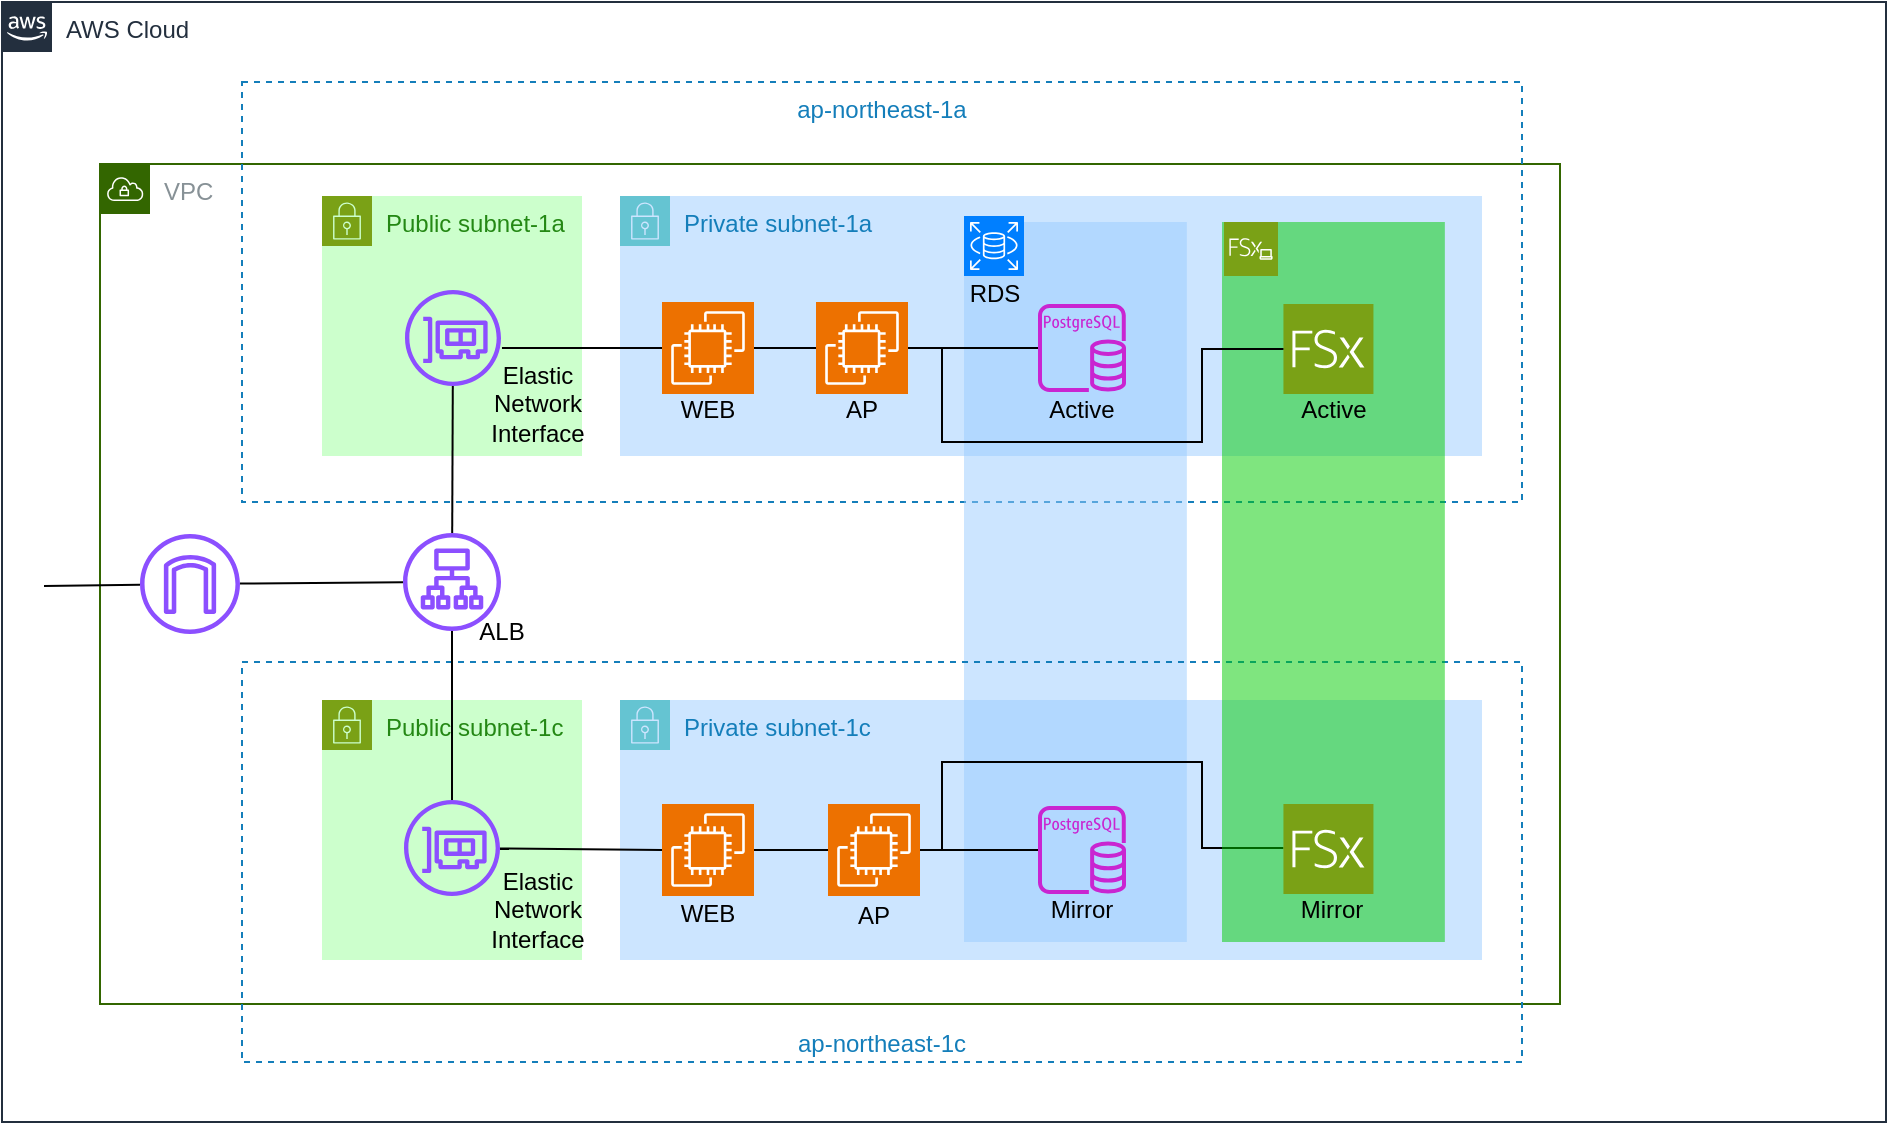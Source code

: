<mxfile version="24.7.17">
  <diagram name="ページ1" id="CurkHe3l2MO2rF6_3hxU">
    <mxGraphModel dx="734" dy="1568" grid="1" gridSize="10" guides="1" tooltips="1" connect="1" arrows="1" fold="1" page="1" pageScale="1" pageWidth="827" pageHeight="1169" math="0" shadow="0">
      <root>
        <mxCell id="0" />
        <mxCell id="1" parent="0" />
        <mxCell id="ERc8KlYLKag8S-tgoUKt-1" value="AWS Cloud" style="points=[[0,0],[0.25,0],[0.5,0],[0.75,0],[1,0],[1,0.25],[1,0.5],[1,0.75],[1,1],[0.75,1],[0.5,1],[0.25,1],[0,1],[0,0.75],[0,0.5],[0,0.25]];outlineConnect=0;gradientColor=none;html=1;whiteSpace=wrap;fontSize=12;fontStyle=0;container=1;pointerEvents=0;collapsible=0;recursiveResize=0;shape=mxgraph.aws4.group;grIcon=mxgraph.aws4.group_aws_cloud_alt;strokeColor=#232F3E;fillColor=none;verticalAlign=top;align=left;spacingLeft=30;fontColor=#232F3E;dashed=0;" vertex="1" parent="1">
          <mxGeometry y="-20" width="942" height="560" as="geometry" />
        </mxCell>
        <mxCell id="ERc8KlYLKag8S-tgoUKt-33" value="VPC" style="sketch=0;outlineConnect=0;gradientColor=none;html=1;whiteSpace=wrap;fontSize=12;fontStyle=0;shape=mxgraph.aws4.group;grIcon=mxgraph.aws4.group_vpc;strokeColor=#336600;fillColor=none;verticalAlign=top;align=left;spacingLeft=30;fontColor=#879196;dashed=0;" vertex="1" parent="ERc8KlYLKag8S-tgoUKt-1">
          <mxGeometry x="49" y="81" width="730" height="420" as="geometry" />
        </mxCell>
        <mxCell id="ERc8KlYLKag8S-tgoUKt-4" value="ap-northeast-1a" style="fillColor=none;strokeColor=#147EBA;dashed=1;verticalAlign=top;fontStyle=0;fontColor=#147EBA;whiteSpace=wrap;html=1;" vertex="1" parent="ERc8KlYLKag8S-tgoUKt-1">
          <mxGeometry x="120" y="40" width="640" height="210" as="geometry" />
        </mxCell>
        <mxCell id="ERc8KlYLKag8S-tgoUKt-2" value="Public subnet-1a" style="points=[[0,0],[0.25,0],[0.5,0],[0.75,0],[1,0],[1,0.25],[1,0.5],[1,0.75],[1,1],[0.75,1],[0.5,1],[0.25,1],[0,1],[0,0.75],[0,0.5],[0,0.25]];outlineConnect=0;gradientColor=none;html=1;whiteSpace=wrap;fontSize=12;fontStyle=0;container=1;pointerEvents=0;collapsible=0;recursiveResize=0;shape=mxgraph.aws4.group;grIcon=mxgraph.aws4.group_security_group;grStroke=0;strokeColor=#7AA116;fillColor=#CCFFCC;verticalAlign=top;align=left;spacingLeft=30;fontColor=#248814;dashed=0;" vertex="1" parent="ERc8KlYLKag8S-tgoUKt-1">
          <mxGeometry x="160" y="97" width="130" height="130" as="geometry" />
        </mxCell>
        <mxCell id="ERc8KlYLKag8S-tgoUKt-10" value="" style="sketch=0;outlineConnect=0;fontColor=#232F3E;gradientColor=none;fillColor=#8C4FFF;strokeColor=none;dashed=0;verticalLabelPosition=bottom;verticalAlign=top;align=center;html=1;fontSize=12;fontStyle=0;aspect=fixed;pointerEvents=1;shape=mxgraph.aws4.elastic_network_interface;" vertex="1" parent="ERc8KlYLKag8S-tgoUKt-2">
          <mxGeometry x="41.5" y="47" width="48" height="48" as="geometry" />
        </mxCell>
        <mxCell id="ERc8KlYLKag8S-tgoUKt-7" value="Private subnet-1a" style="points=[[0,0],[0.25,0],[0.5,0],[0.75,0],[1,0],[1,0.25],[1,0.5],[1,0.75],[1,1],[0.75,1],[0.5,1],[0.25,1],[0,1],[0,0.75],[0,0.5],[0,0.25]];outlineConnect=0;gradientColor=none;html=1;whiteSpace=wrap;fontSize=12;fontStyle=0;container=1;pointerEvents=0;collapsible=0;recursiveResize=0;shape=mxgraph.aws4.group;grIcon=mxgraph.aws4.group_security_group;grStroke=0;strokeColor=#00A4A6;fillColor=#99CCFF;verticalAlign=top;align=left;spacingLeft=30;fontColor=#147EBA;dashed=0;opacity=50;" vertex="1" parent="ERc8KlYLKag8S-tgoUKt-1">
          <mxGeometry x="309" y="97" width="431" height="130" as="geometry" />
        </mxCell>
        <mxCell id="ERc8KlYLKag8S-tgoUKt-26" value="" style="sketch=0;points=[[0,0,0],[0.25,0,0],[0.5,0,0],[0.75,0,0],[1,0,0],[0,1,0],[0.25,1,0],[0.5,1,0],[0.75,1,0],[1,1,0],[0,0.25,0],[0,0.5,0],[0,0.75,0],[1,0.25,0],[1,0.5,0],[1,0.75,0]];outlineConnect=0;fontColor=#232F3E;fillColor=#ED7100;strokeColor=#ffffff;dashed=0;verticalLabelPosition=bottom;verticalAlign=top;align=center;html=1;fontSize=12;fontStyle=0;aspect=fixed;shape=mxgraph.aws4.resourceIcon;resIcon=mxgraph.aws4.ec2;" vertex="1" parent="ERc8KlYLKag8S-tgoUKt-7">
          <mxGeometry x="21" y="53" width="46" height="46" as="geometry" />
        </mxCell>
        <mxCell id="ERc8KlYLKag8S-tgoUKt-27" value="" style="sketch=0;points=[[0,0,0],[0.25,0,0],[0.5,0,0],[0.75,0,0],[1,0,0],[0,1,0],[0.25,1,0],[0.5,1,0],[0.75,1,0],[1,1,0],[0,0.25,0],[0,0.5,0],[0,0.75,0],[1,0.25,0],[1,0.5,0],[1,0.75,0]];outlineConnect=0;fontColor=#232F3E;fillColor=#ED7100;strokeColor=#ffffff;dashed=0;verticalLabelPosition=bottom;verticalAlign=top;align=center;html=1;fontSize=12;fontStyle=0;aspect=fixed;shape=mxgraph.aws4.resourceIcon;resIcon=mxgraph.aws4.ec2;" vertex="1" parent="ERc8KlYLKag8S-tgoUKt-7">
          <mxGeometry x="98" y="53" width="46" height="46" as="geometry" />
        </mxCell>
        <mxCell id="ERc8KlYLKag8S-tgoUKt-45" value="WEB" style="text;html=1;align=center;verticalAlign=middle;whiteSpace=wrap;rounded=0;" vertex="1" parent="ERc8KlYLKag8S-tgoUKt-7">
          <mxGeometry x="14" y="92" width="60" height="30" as="geometry" />
        </mxCell>
        <mxCell id="ERc8KlYLKag8S-tgoUKt-46" value="AP" style="text;html=1;align=center;verticalAlign=middle;whiteSpace=wrap;rounded=0;" vertex="1" parent="ERc8KlYLKag8S-tgoUKt-7">
          <mxGeometry x="91" y="92" width="60" height="30" as="geometry" />
        </mxCell>
        <mxCell id="ERc8KlYLKag8S-tgoUKt-64" value="" style="endArrow=none;html=1;rounded=0;exitX=0;exitY=0.5;exitDx=0;exitDy=0;entryX=1;entryY=0.5;entryDx=0;entryDy=0;entryPerimeter=0;exitPerimeter=0;" edge="1" parent="ERc8KlYLKag8S-tgoUKt-7" source="ERc8KlYLKag8S-tgoUKt-27" target="ERc8KlYLKag8S-tgoUKt-26">
          <mxGeometry width="50" height="50" relative="1" as="geometry">
            <mxPoint x="133.0" y="163" as="sourcePoint" />
            <mxPoint x="101.0" y="179" as="targetPoint" />
          </mxGeometry>
        </mxCell>
        <mxCell id="ERc8KlYLKag8S-tgoUKt-9" value="" style="sketch=0;outlineConnect=0;fontColor=#232F3E;gradientColor=none;fillColor=#8C4FFF;strokeColor=none;dashed=0;verticalLabelPosition=bottom;verticalAlign=top;align=center;html=1;fontSize=12;fontStyle=0;aspect=fixed;pointerEvents=1;shape=mxgraph.aws4.application_load_balancer;" vertex="1" parent="ERc8KlYLKag8S-tgoUKt-1">
          <mxGeometry x="200.5" y="265.5" width="49" height="49" as="geometry" />
        </mxCell>
        <mxCell id="ERc8KlYLKag8S-tgoUKt-31" value="" style="sketch=0;outlineConnect=0;fontColor=#232F3E;gradientColor=none;fillColor=#8C4FFF;strokeColor=none;dashed=0;verticalLabelPosition=bottom;verticalAlign=top;align=center;html=1;fontSize=12;fontStyle=0;aspect=fixed;pointerEvents=1;shape=mxgraph.aws4.internet_gateway;" vertex="1" parent="ERc8KlYLKag8S-tgoUKt-1">
          <mxGeometry x="69" y="266" width="50" height="50" as="geometry" />
        </mxCell>
        <mxCell id="ERc8KlYLKag8S-tgoUKt-23" value="" style="group" vertex="1" connectable="0" parent="ERc8KlYLKag8S-tgoUKt-1">
          <mxGeometry x="481" y="80" width="130" height="420" as="geometry" />
        </mxCell>
        <mxCell id="ERc8KlYLKag8S-tgoUKt-22" value="" style="rounded=0;whiteSpace=wrap;html=1;strokeColor=none;fillColor=#99CCFF;opacity=50;" vertex="1" parent="ERc8KlYLKag8S-tgoUKt-23">
          <mxGeometry y="30" width="111.43" height="360" as="geometry" />
        </mxCell>
        <mxCell id="ERc8KlYLKag8S-tgoUKt-20" value="" style="sketch=0;points=[[0,0,0],[0.25,0,0],[0.5,0,0],[0.75,0,0],[1,0,0],[0,1,0],[0.25,1,0],[0.5,1,0],[0.75,1,0],[1,1,0],[0,0.25,0],[0,0.5,0],[0,0.75,0],[1,0.25,0],[1,0.5,0],[1,0.75,0]];outlineConnect=0;fontColor=#232F3E;fillColor=#007FFF;strokeColor=#ffffff;dashed=0;verticalLabelPosition=bottom;verticalAlign=top;align=center;html=1;fontSize=12;fontStyle=0;aspect=fixed;shape=mxgraph.aws4.resourceIcon;resIcon=mxgraph.aws4.rds;" vertex="1" parent="ERc8KlYLKag8S-tgoUKt-23">
          <mxGeometry y="27" width="30" height="30" as="geometry" />
        </mxCell>
        <mxCell id="ERc8KlYLKag8S-tgoUKt-30" value="RDS" style="text;html=1;align=center;verticalAlign=middle;whiteSpace=wrap;rounded=0;" vertex="1" parent="ERc8KlYLKag8S-tgoUKt-23">
          <mxGeometry x="-2.667" y="51" width="37.143" height="30" as="geometry" />
        </mxCell>
        <mxCell id="ERc8KlYLKag8S-tgoUKt-53" value="Active" style="text;html=1;align=center;verticalAlign=middle;whiteSpace=wrap;rounded=0;" vertex="1" parent="ERc8KlYLKag8S-tgoUKt-23">
          <mxGeometry x="29" y="109" width="60" height="30" as="geometry" />
        </mxCell>
        <mxCell id="ERc8KlYLKag8S-tgoUKt-18" value="" style="sketch=0;outlineConnect=0;fontColor=#232F3E;gradientColor=none;fillColor=#C925D1;strokeColor=none;dashed=0;verticalLabelPosition=bottom;verticalAlign=top;align=center;html=1;fontSize=12;fontStyle=0;aspect=fixed;pointerEvents=1;shape=mxgraph.aws4.rds_postgresql_instance;" vertex="1" parent="ERc8KlYLKag8S-tgoUKt-1">
          <mxGeometry x="518" y="151" width="44" height="44" as="geometry" />
        </mxCell>
        <mxCell id="ERc8KlYLKag8S-tgoUKt-34" value="ap-northeast-1c" style="fillColor=none;strokeColor=#147EBA;dashed=1;verticalAlign=bottom;fontStyle=0;fontColor=#147EBA;whiteSpace=wrap;html=1;" vertex="1" parent="ERc8KlYLKag8S-tgoUKt-1">
          <mxGeometry x="120" y="330" width="640" height="200" as="geometry" />
        </mxCell>
        <mxCell id="ERc8KlYLKag8S-tgoUKt-35" value="Public subnet-1c" style="points=[[0,0],[0.25,0],[0.5,0],[0.75,0],[1,0],[1,0.25],[1,0.5],[1,0.75],[1,1],[0.75,1],[0.5,1],[0.25,1],[0,1],[0,0.75],[0,0.5],[0,0.25]];outlineConnect=0;gradientColor=none;html=1;whiteSpace=wrap;fontSize=12;fontStyle=0;container=1;pointerEvents=0;collapsible=0;recursiveResize=0;shape=mxgraph.aws4.group;grIcon=mxgraph.aws4.group_security_group;grStroke=0;strokeColor=#7AA116;fillColor=#CCFFCC;verticalAlign=top;align=left;spacingLeft=30;fontColor=#248814;dashed=0;" vertex="1" parent="ERc8KlYLKag8S-tgoUKt-1">
          <mxGeometry x="160" y="349" width="130" height="130" as="geometry" />
        </mxCell>
        <mxCell id="ERc8KlYLKag8S-tgoUKt-36" value="" style="sketch=0;outlineConnect=0;fontColor=#232F3E;gradientColor=none;fillColor=#8C4FFF;strokeColor=none;dashed=0;verticalLabelPosition=bottom;verticalAlign=top;align=center;html=1;fontSize=12;fontStyle=0;aspect=fixed;pointerEvents=1;shape=mxgraph.aws4.elastic_network_interface;" vertex="1" parent="ERc8KlYLKag8S-tgoUKt-35">
          <mxGeometry x="41" y="50" width="48" height="48" as="geometry" />
        </mxCell>
        <mxCell id="ERc8KlYLKag8S-tgoUKt-37" value="Private subnet-1c" style="points=[[0,0],[0.25,0],[0.5,0],[0.75,0],[1,0],[1,0.25],[1,0.5],[1,0.75],[1,1],[0.75,1],[0.5,1],[0.25,1],[0,1],[0,0.75],[0,0.5],[0,0.25]];outlineConnect=0;gradientColor=none;html=1;whiteSpace=wrap;fontSize=12;fontStyle=0;container=1;pointerEvents=0;collapsible=0;recursiveResize=0;shape=mxgraph.aws4.group;grIcon=mxgraph.aws4.group_security_group;grStroke=0;strokeColor=#00A4A6;fillColor=#99CCFF;verticalAlign=top;align=left;spacingLeft=30;fontColor=#147EBA;dashed=0;opacity=50;" vertex="1" parent="ERc8KlYLKag8S-tgoUKt-1">
          <mxGeometry x="309" y="349" width="431" height="130" as="geometry" />
        </mxCell>
        <mxCell id="ERc8KlYLKag8S-tgoUKt-42" value="" style="sketch=0;points=[[0,0,0],[0.25,0,0],[0.5,0,0],[0.75,0,0],[1,0,0],[0,1,0],[0.25,1,0],[0.5,1,0],[0.75,1,0],[1,1,0],[0,0.25,0],[0,0.5,0],[0,0.75,0],[1,0.25,0],[1,0.5,0],[1,0.75,0]];outlineConnect=0;fontColor=#232F3E;fillColor=#ED7100;strokeColor=#ffffff;dashed=0;verticalLabelPosition=bottom;verticalAlign=top;align=center;html=1;fontSize=12;fontStyle=0;aspect=fixed;shape=mxgraph.aws4.resourceIcon;resIcon=mxgraph.aws4.ec2;" vertex="1" parent="ERc8KlYLKag8S-tgoUKt-37">
          <mxGeometry x="21" y="52" width="46" height="46" as="geometry" />
        </mxCell>
        <mxCell id="ERc8KlYLKag8S-tgoUKt-71" style="edgeStyle=orthogonalEdgeStyle;rounded=0;orthogonalLoop=1;jettySize=auto;html=1;exitX=1;exitY=0.5;exitDx=0;exitDy=0;exitPerimeter=0;endArrow=none;endFill=0;" edge="1" parent="ERc8KlYLKag8S-tgoUKt-1" source="ERc8KlYLKag8S-tgoUKt-41" target="ERc8KlYLKag8S-tgoUKt-57">
          <mxGeometry relative="1" as="geometry">
            <Array as="points">
              <mxPoint x="470" y="424" />
              <mxPoint x="470" y="380" />
              <mxPoint x="600" y="380" />
              <mxPoint x="600" y="423" />
            </Array>
          </mxGeometry>
        </mxCell>
        <mxCell id="ERc8KlYLKag8S-tgoUKt-41" value="" style="sketch=0;points=[[0,0,0],[0.25,0,0],[0.5,0,0],[0.75,0,0],[1,0,0],[0,1,0],[0.25,1,0],[0.5,1,0],[0.75,1,0],[1,1,0],[0,0.25,0],[0,0.5,0],[0,0.75,0],[1,0.25,0],[1,0.5,0],[1,0.75,0]];outlineConnect=0;fontColor=#232F3E;fillColor=#ED7100;strokeColor=#ffffff;dashed=0;verticalLabelPosition=bottom;verticalAlign=top;align=center;html=1;fontSize=12;fontStyle=0;aspect=fixed;shape=mxgraph.aws4.resourceIcon;resIcon=mxgraph.aws4.ec2;" vertex="1" parent="ERc8KlYLKag8S-tgoUKt-1">
          <mxGeometry x="413" y="401" width="46" height="46" as="geometry" />
        </mxCell>
        <mxCell id="ERc8KlYLKag8S-tgoUKt-40" value="" style="sketch=0;outlineConnect=0;fontColor=#232F3E;gradientColor=none;fillColor=#C925D1;strokeColor=none;dashed=0;verticalLabelPosition=bottom;verticalAlign=top;align=center;html=1;fontSize=12;fontStyle=0;aspect=fixed;pointerEvents=1;shape=mxgraph.aws4.rds_postgresql_instance;" vertex="1" parent="ERc8KlYLKag8S-tgoUKt-1">
          <mxGeometry x="518" y="402" width="44" height="44" as="geometry" />
        </mxCell>
        <mxCell id="ERc8KlYLKag8S-tgoUKt-48" value="WEB" style="text;html=1;align=center;verticalAlign=middle;whiteSpace=wrap;rounded=0;" vertex="1" parent="ERc8KlYLKag8S-tgoUKt-1">
          <mxGeometry x="323" y="441" width="60" height="30" as="geometry" />
        </mxCell>
        <mxCell id="ERc8KlYLKag8S-tgoUKt-49" value="AP" style="text;html=1;align=center;verticalAlign=middle;whiteSpace=wrap;rounded=0;" vertex="1" parent="ERc8KlYLKag8S-tgoUKt-1">
          <mxGeometry x="406" y="442" width="60" height="30" as="geometry" />
        </mxCell>
        <mxCell id="ERc8KlYLKag8S-tgoUKt-50" value="" style="rounded=0;whiteSpace=wrap;html=1;strokeColor=none;fillColor=#00CC00;opacity=50;" vertex="1" parent="ERc8KlYLKag8S-tgoUKt-1">
          <mxGeometry x="610" y="110" width="111.43" height="360" as="geometry" />
        </mxCell>
        <mxCell id="ERc8KlYLKag8S-tgoUKt-44" value="" style="sketch=0;points=[[0,0,0],[0.25,0,0],[0.5,0,0],[0.75,0,0],[1,0,0],[0,1,0],[0.25,1,0],[0.5,1,0],[0.75,1,0],[1,1,0],[0,0.25,0],[0,0.5,0],[0,0.75,0],[1,0.25,0],[1,0.5,0],[1,0.75,0]];outlineConnect=0;fontColor=#232F3E;fillColor=#7AA116;strokeColor=#ffffff;dashed=0;verticalLabelPosition=bottom;verticalAlign=top;align=center;html=1;fontSize=12;fontStyle=0;aspect=fixed;shape=mxgraph.aws4.resourceIcon;resIcon=mxgraph.aws4.fsx_for_windows_file_server;" vertex="1" parent="ERc8KlYLKag8S-tgoUKt-1">
          <mxGeometry x="611" y="110" width="27" height="27" as="geometry" />
        </mxCell>
        <mxCell id="ERc8KlYLKag8S-tgoUKt-51" value="" style="sketch=0;points=[[0,0,0],[0.25,0,0],[0.5,0,0],[0.75,0,0],[1,0,0],[0,1,0],[0.25,1,0],[0.5,1,0],[0.75,1,0],[1,1,0],[0,0.25,0],[0,0.5,0],[0,0.75,0],[1,0.25,0],[1,0.5,0],[1,0.75,0]];outlineConnect=0;fontColor=#232F3E;fillColor=#7AA116;strokeColor=#ffffff;dashed=0;verticalLabelPosition=bottom;verticalAlign=top;align=center;html=1;fontSize=12;fontStyle=0;aspect=fixed;shape=mxgraph.aws4.resourceIcon;resIcon=mxgraph.aws4.fsx;" vertex="1" parent="ERc8KlYLKag8S-tgoUKt-1">
          <mxGeometry x="640.72" y="151" width="45" height="45" as="geometry" />
        </mxCell>
        <mxCell id="ERc8KlYLKag8S-tgoUKt-54" value="Active" style="text;html=1;align=center;verticalAlign=middle;whiteSpace=wrap;rounded=0;" vertex="1" parent="ERc8KlYLKag8S-tgoUKt-1">
          <mxGeometry x="636" y="189" width="60" height="30" as="geometry" />
        </mxCell>
        <mxCell id="ERc8KlYLKag8S-tgoUKt-55" value="Mirror" style="text;html=1;align=center;verticalAlign=middle;whiteSpace=wrap;rounded=0;" vertex="1" parent="ERc8KlYLKag8S-tgoUKt-1">
          <mxGeometry x="510" y="439" width="60" height="30" as="geometry" />
        </mxCell>
        <mxCell id="ERc8KlYLKag8S-tgoUKt-56" value="Mirror" style="text;html=1;align=center;verticalAlign=middle;whiteSpace=wrap;rounded=0;" vertex="1" parent="ERc8KlYLKag8S-tgoUKt-1">
          <mxGeometry x="635" y="439" width="60" height="30" as="geometry" />
        </mxCell>
        <mxCell id="ERc8KlYLKag8S-tgoUKt-57" value="" style="sketch=0;points=[[0,0,0],[0.25,0,0],[0.5,0,0],[0.75,0,0],[1,0,0],[0,1,0],[0.25,1,0],[0.5,1,0],[0.75,1,0],[1,1,0],[0,0.25,0],[0,0.5,0],[0,0.75,0],[1,0.25,0],[1,0.5,0],[1,0.75,0]];outlineConnect=0;fontColor=#232F3E;fillColor=#7AA116;strokeColor=#ffffff;dashed=0;verticalLabelPosition=bottom;verticalAlign=top;align=center;html=1;fontSize=12;fontStyle=0;aspect=fixed;shape=mxgraph.aws4.resourceIcon;resIcon=mxgraph.aws4.fsx;" vertex="1" parent="ERc8KlYLKag8S-tgoUKt-1">
          <mxGeometry x="640.72" y="401" width="45" height="45" as="geometry" />
        </mxCell>
        <mxCell id="ERc8KlYLKag8S-tgoUKt-58" value="" style="endArrow=none;html=1;rounded=0;" edge="1" parent="ERc8KlYLKag8S-tgoUKt-1" source="ERc8KlYLKag8S-tgoUKt-10" target="ERc8KlYLKag8S-tgoUKt-9">
          <mxGeometry width="50" height="50" relative="1" as="geometry">
            <mxPoint x="452.0" y="280" as="sourcePoint" />
            <mxPoint x="225" y="260" as="targetPoint" />
          </mxGeometry>
        </mxCell>
        <mxCell id="ERc8KlYLKag8S-tgoUKt-59" value="" style="endArrow=none;html=1;rounded=0;" edge="1" parent="ERc8KlYLKag8S-tgoUKt-1" source="ERc8KlYLKag8S-tgoUKt-36" target="ERc8KlYLKag8S-tgoUKt-9">
          <mxGeometry width="50" height="50" relative="1" as="geometry">
            <mxPoint x="392.0" y="330" as="sourcePoint" />
            <mxPoint x="360.0" y="346" as="targetPoint" />
          </mxGeometry>
        </mxCell>
        <mxCell id="ERc8KlYLKag8S-tgoUKt-60" value="" style="endArrow=none;html=1;rounded=0;" edge="1" parent="ERc8KlYLKag8S-tgoUKt-1" source="ERc8KlYLKag8S-tgoUKt-9" target="ERc8KlYLKag8S-tgoUKt-31">
          <mxGeometry width="50" height="50" relative="1" as="geometry">
            <mxPoint x="392.0" y="330" as="sourcePoint" />
            <mxPoint x="360.0" y="346" as="targetPoint" />
          </mxGeometry>
        </mxCell>
        <mxCell id="ERc8KlYLKag8S-tgoUKt-61" value="" style="endArrow=none;html=1;rounded=0;" edge="1" parent="ERc8KlYLKag8S-tgoUKt-1" target="ERc8KlYLKag8S-tgoUKt-31">
          <mxGeometry width="50" height="50" relative="1" as="geometry">
            <mxPoint x="21" y="292" as="sourcePoint" />
            <mxPoint x="360.0" y="346" as="targetPoint" />
          </mxGeometry>
        </mxCell>
        <mxCell id="ERc8KlYLKag8S-tgoUKt-62" value="" style="endArrow=none;html=1;rounded=0;exitX=0;exitY=0.5;exitDx=0;exitDy=0;entryX=1.01;entryY=0.604;entryDx=0;entryDy=0;entryPerimeter=0;exitPerimeter=0;" edge="1" parent="ERc8KlYLKag8S-tgoUKt-1" source="ERc8KlYLKag8S-tgoUKt-26" target="ERc8KlYLKag8S-tgoUKt-10">
          <mxGeometry width="50" height="50" relative="1" as="geometry">
            <mxPoint x="362.0" y="340" as="sourcePoint" />
            <mxPoint x="330.0" y="356" as="targetPoint" />
          </mxGeometry>
        </mxCell>
        <mxCell id="ERc8KlYLKag8S-tgoUKt-65" value="" style="endArrow=none;html=1;rounded=0;entryX=1;entryY=0.5;entryDx=0;entryDy=0;entryPerimeter=0;" edge="1" parent="ERc8KlYLKag8S-tgoUKt-1" source="ERc8KlYLKag8S-tgoUKt-18" target="ERc8KlYLKag8S-tgoUKt-27">
          <mxGeometry width="50" height="50" relative="1" as="geometry">
            <mxPoint x="442.0" y="260" as="sourcePoint" />
            <mxPoint x="410.0" y="276" as="targetPoint" />
          </mxGeometry>
        </mxCell>
        <mxCell id="ERc8KlYLKag8S-tgoUKt-66" value="" style="endArrow=none;html=1;rounded=0;exitX=0;exitY=0.5;exitDx=0;exitDy=0;exitPerimeter=0;" edge="1" parent="ERc8KlYLKag8S-tgoUKt-1" source="ERc8KlYLKag8S-tgoUKt-42" target="ERc8KlYLKag8S-tgoUKt-36">
          <mxGeometry width="50" height="50" relative="1" as="geometry">
            <mxPoint x="442.0" y="330" as="sourcePoint" />
            <mxPoint x="410.0" y="346" as="targetPoint" />
          </mxGeometry>
        </mxCell>
        <mxCell id="ERc8KlYLKag8S-tgoUKt-67" value="" style="endArrow=none;html=1;rounded=0;entryX=1;entryY=0.5;entryDx=0;entryDy=0;entryPerimeter=0;" edge="1" parent="ERc8KlYLKag8S-tgoUKt-1" source="ERc8KlYLKag8S-tgoUKt-41" target="ERc8KlYLKag8S-tgoUKt-42">
          <mxGeometry width="50" height="50" relative="1" as="geometry">
            <mxPoint x="442.0" y="330" as="sourcePoint" />
            <mxPoint x="410.0" y="346" as="targetPoint" />
          </mxGeometry>
        </mxCell>
        <mxCell id="ERc8KlYLKag8S-tgoUKt-68" value="" style="endArrow=none;html=1;rounded=0;entryX=1;entryY=0.5;entryDx=0;entryDy=0;entryPerimeter=0;" edge="1" parent="ERc8KlYLKag8S-tgoUKt-1" source="ERc8KlYLKag8S-tgoUKt-40" target="ERc8KlYLKag8S-tgoUKt-41">
          <mxGeometry width="50" height="50" relative="1" as="geometry">
            <mxPoint x="442.0" y="330" as="sourcePoint" />
            <mxPoint x="410.0" y="346" as="targetPoint" />
          </mxGeometry>
        </mxCell>
        <mxCell id="ERc8KlYLKag8S-tgoUKt-70" style="edgeStyle=orthogonalEdgeStyle;rounded=0;orthogonalLoop=1;jettySize=auto;html=1;exitX=1;exitY=0.5;exitDx=0;exitDy=0;exitPerimeter=0;entryX=0;entryY=0.5;entryDx=0;entryDy=0;entryPerimeter=0;endArrow=none;endFill=0;" edge="1" parent="ERc8KlYLKag8S-tgoUKt-1" source="ERc8KlYLKag8S-tgoUKt-27" target="ERc8KlYLKag8S-tgoUKt-51">
          <mxGeometry relative="1" as="geometry">
            <Array as="points">
              <mxPoint x="470" y="173" />
              <mxPoint x="470" y="220" />
              <mxPoint x="600" y="220" />
              <mxPoint x="600" y="173" />
            </Array>
          </mxGeometry>
        </mxCell>
        <mxCell id="ERc8KlYLKag8S-tgoUKt-72" value="ALB" style="text;html=1;align=center;verticalAlign=middle;whiteSpace=wrap;rounded=0;" vertex="1" parent="ERc8KlYLKag8S-tgoUKt-1">
          <mxGeometry x="220" y="300" width="60" height="30" as="geometry" />
        </mxCell>
        <mxCell id="ERc8KlYLKag8S-tgoUKt-74" value="Elastic&lt;div&gt;Network&lt;/div&gt;&lt;div&gt;Interface&lt;/div&gt;" style="text;html=1;align=center;verticalAlign=middle;whiteSpace=wrap;rounded=0;" vertex="1" parent="ERc8KlYLKag8S-tgoUKt-1">
          <mxGeometry x="238" y="186" width="60" height="30" as="geometry" />
        </mxCell>
        <mxCell id="ERc8KlYLKag8S-tgoUKt-75" value="Elastic&lt;div&gt;Network&lt;/div&gt;&lt;div&gt;Interface&lt;/div&gt;" style="text;html=1;align=center;verticalAlign=middle;whiteSpace=wrap;rounded=0;" vertex="1" parent="ERc8KlYLKag8S-tgoUKt-1">
          <mxGeometry x="238" y="439" width="60" height="30" as="geometry" />
        </mxCell>
      </root>
    </mxGraphModel>
  </diagram>
</mxfile>
